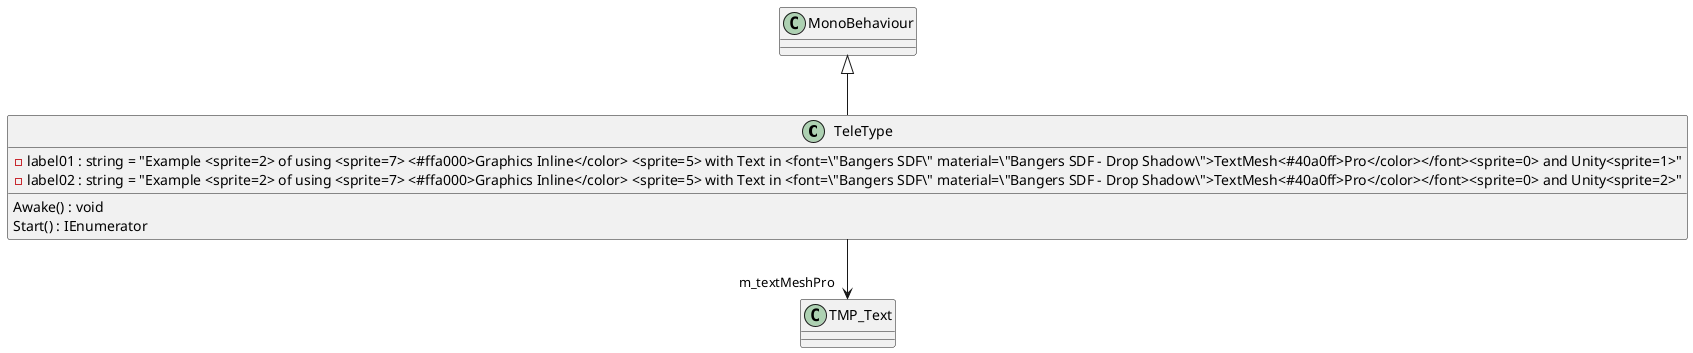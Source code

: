 @startuml
class TeleType {
    - label01 : string = "Example <sprite=2> of using <sprite=7> <#ffa000>Graphics Inline</color> <sprite=5> with Text in <font=\"Bangers SDF\" material=\"Bangers SDF - Drop Shadow\">TextMesh<#40a0ff>Pro</color></font><sprite=0> and Unity<sprite=1>"
    - label02 : string = "Example <sprite=2> of using <sprite=7> <#ffa000>Graphics Inline</color> <sprite=5> with Text in <font=\"Bangers SDF\" material=\"Bangers SDF - Drop Shadow\">TextMesh<#40a0ff>Pro</color></font><sprite=0> and Unity<sprite=2>"
    Awake() : void
    Start() : IEnumerator
}
MonoBehaviour <|-- TeleType
TeleType --> "m_textMeshPro" TMP_Text
@enduml
